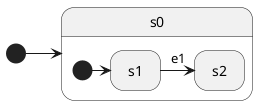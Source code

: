 @startuml
hide empty description
[*] -right-> s0
state s0 {
  [*] -right-> s1
  s1 -right-> s2 : e1
}
@enduml
